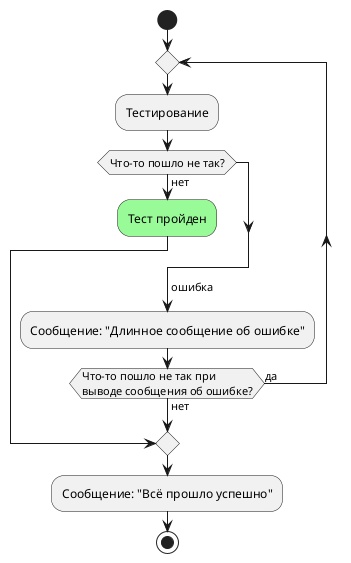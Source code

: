 @startuml

start

repeat

  :Тестирование;

    if (Что-то пошло не так?) then (нет)
      #palegreen :Тест пройден;
      break
    endif

    ->ошибка;

    :Сообщение: "Длинное сообщение об ошибке";

repeat while (Что-то пошло не так при\nвыводе сообщения об ошибке?) is (да) not (нет)

:Сообщение: "Всё прошло успешно";

stop

@enduml
